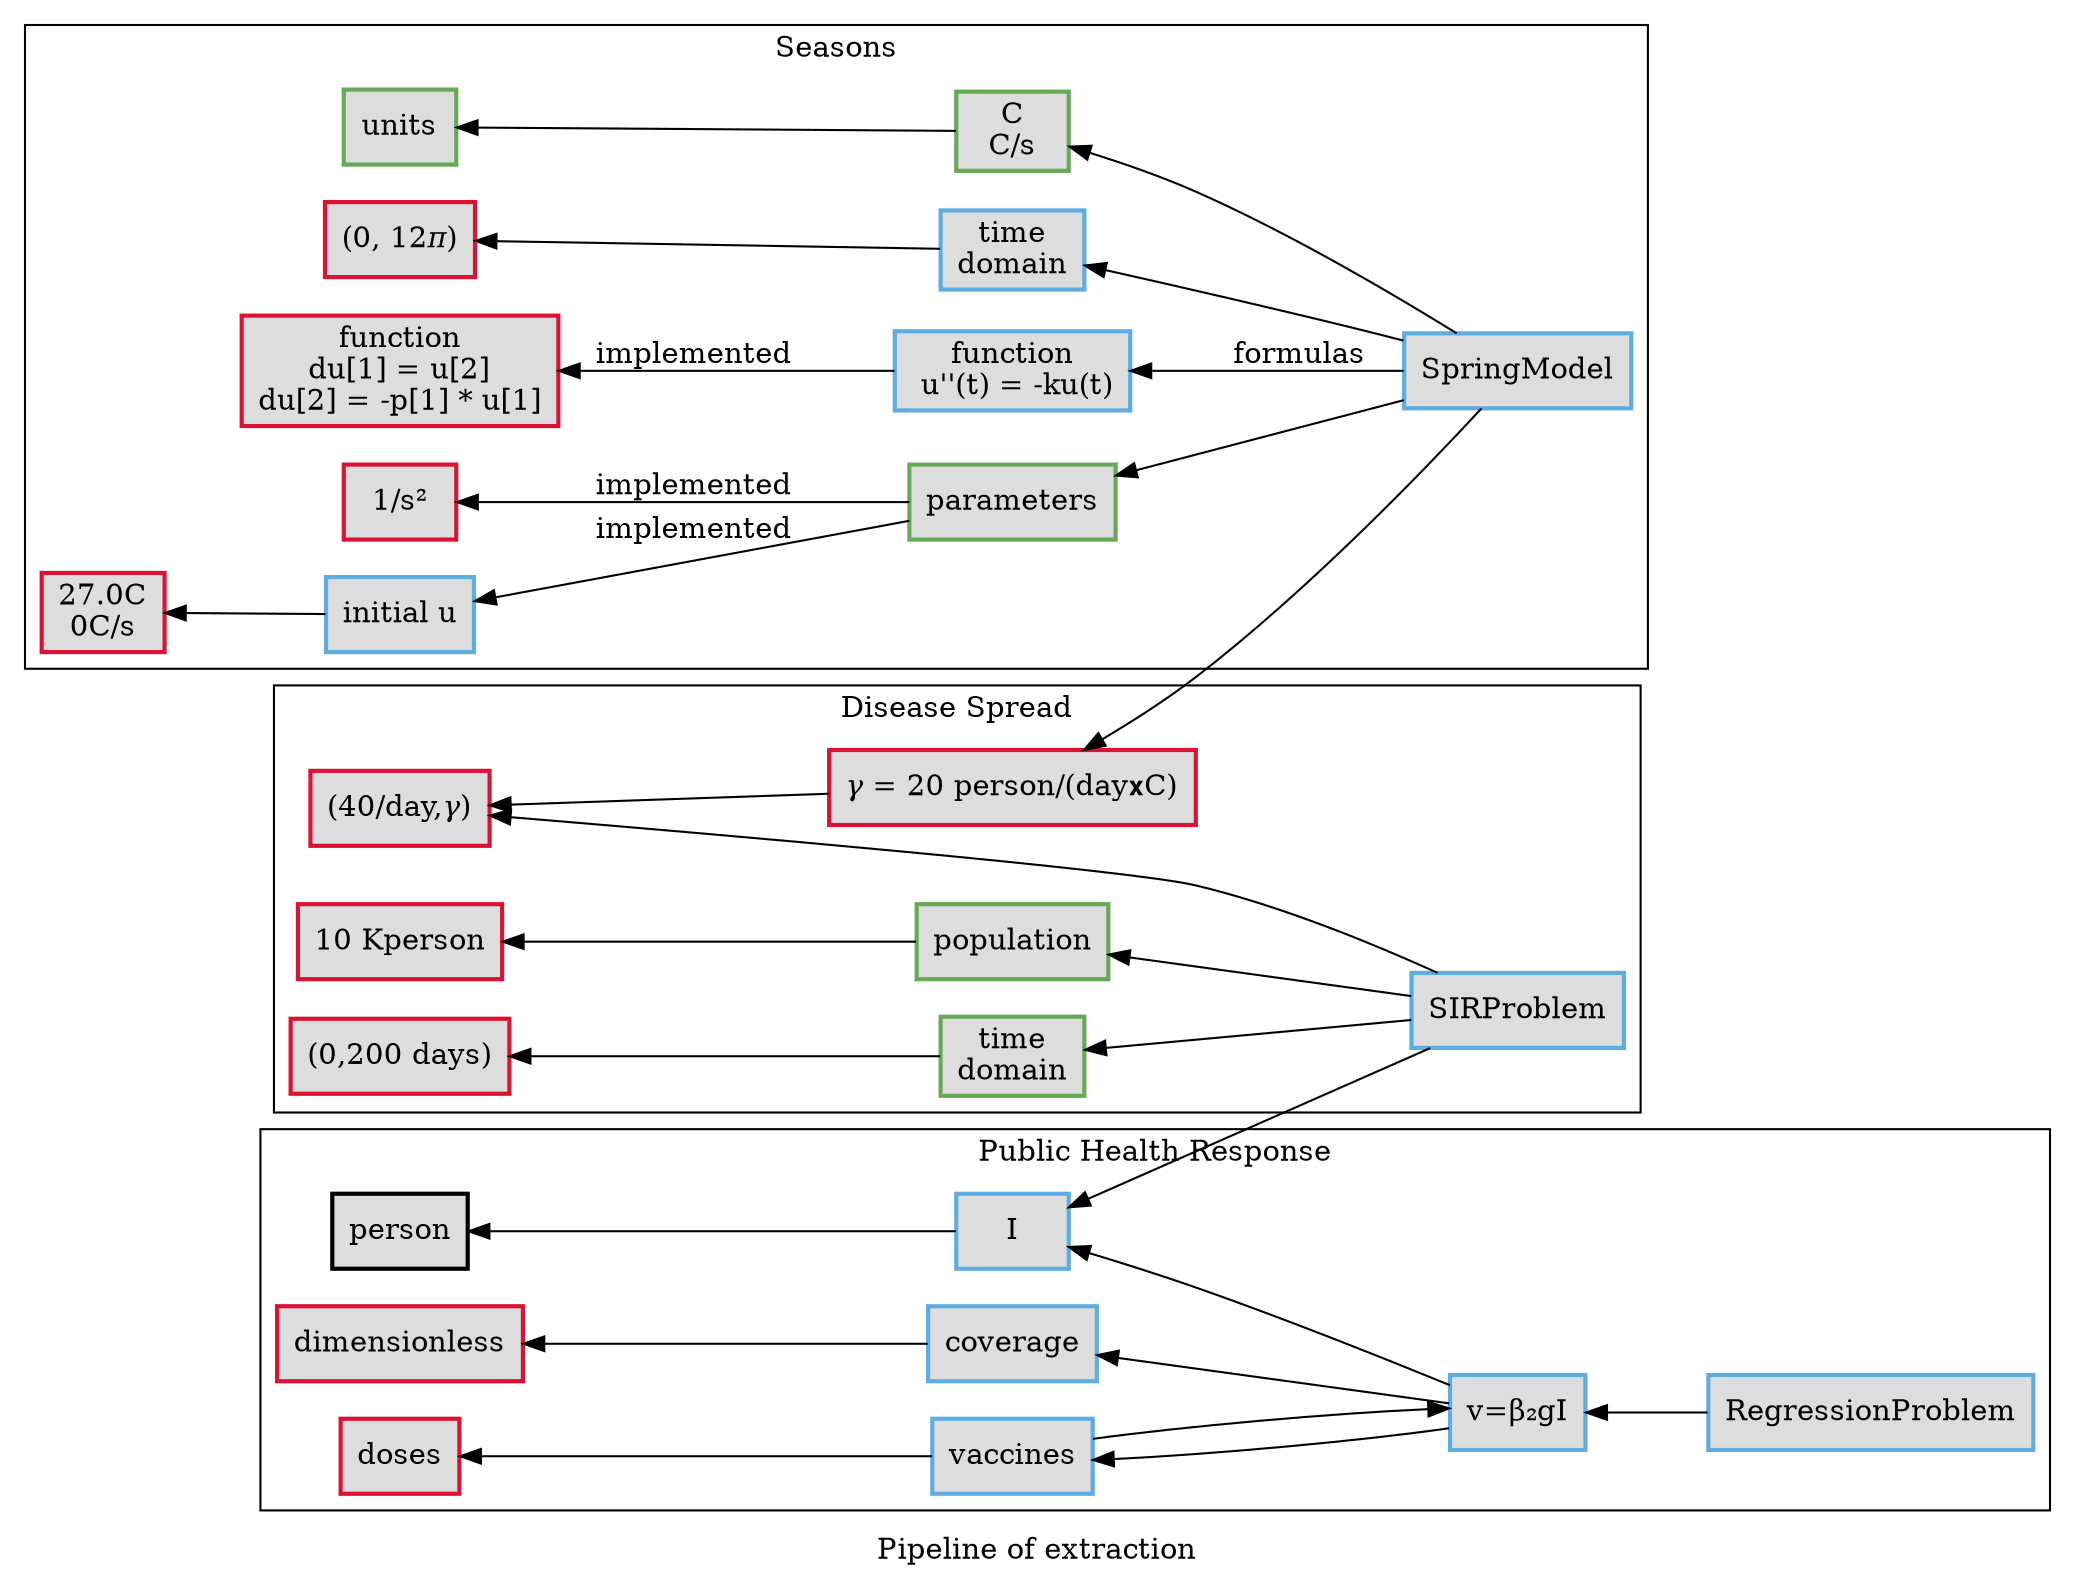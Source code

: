 digraph H {
  node[fillcolor="#dddddd", penwidth="2.0"]
	graph [bb="0,0,925.64,284",
		label="Pipeline of extraction",
		lheight=0.19,
		lp="462.82,11",
		lwidth=1.67,
		rankdir=RL
	];
	node [label="\N",
		style=filled, shape=rectangle
	];
	{
		i		 [color="#5DADE2",
			height=0.5,
			label="initial u",
			pos="285.5,228",
			width=0.75825];
		p		 [color="#66aa55",
			height=0.5,
			label=parameters,
			width=1.3582];
		f		 [color="#5DADE2",
			    height=0.5,
			    label="function\n u''(t) = -ku(t)",
			    width=1.195];
		fi		 [
			height=0.5,
			label="function\ndu[1] = u[2]\ndu[2] = -p[1] * u[1]",
			width=1.195,
      color="#dd1133"];
    ii [label="27.0C\n0C/s", color="#dd1133"]
    pi [label="1/s²", color="#dd1133"]
    a [label="SpringModel", color="#5DADE2"]
    t [label="time\ndomain", color="#5DADE2"]
    ti [label="(0, 12𝜋)", color="#dd1133"]
    u [label=units, color="#66aa55"]
    ui [label="C\nC/s", color="#66aa55"]
	}
	subgraph cluster_1 {
		graph [bb="8,94,342.4,276",
			label=Seasons,
			lheight=0.19,
			lp="175.2,265",
			lwidth=0.81
		];
		node [color="#5DADE2"];
    a -> p;
		a -> f		 [label=formulas];
		f -> fi		 [label=implemented,
			          lp="174.73,143"];
    p -> pi [label=implemented]
    p -> i [label=implemented]
    i -> ii
    a -> t -> ti
    a -> ui
    ui -> u
	}
	subgraph cluster_2 {
		graph [bb="363.4,30,636.02,240",
			constraint=false,
			label="Disease Spread",
			lheight=0.19,
			lwidth=1.23
		];
		sir			 [label="SIRProblem",color="#5DADE2"];
    sirpopi [label="10 Kperson", color="#dd1133"]
		sirti		 [label="(0,200 days)", color="#dd1133"];
		sirp		 [label="(40/day,𝛾)", color="#dd1133"];
		node [color="#5DADE2"];
		{
			graph [rank=same];
      gamma [label="𝛾 = 20 person/(day𝘅C)", color="#dd1133"]
		  sirt		 [label="time\ndomain",color="#66aa55"];
		  pop		 [label=population, color="#66aa55"];
		}
    sir -> pop
    pop -> sirpopi
    sir -> sirt
    sirt -> sirti
    sir -> sirp
    a -> gamma
    gamma->sirp
	}
	subgraph cluster_3 {
		graph [bb="657.02,83,917.64,171",
			label="Public Health Response",
			lheight=0.19,
			lp="787.33,160",
			lwidth=0.61
		];
    person
    z [label="doses", color="#dd1133"]
    gu [label="dimensionless", color="#dd1133"]
    regp [label="RegressionProblem",color="#5DADE2"]
		node [color="#5DADE2"];
    v [label="vaccines"]
    g [label="coverage"]
    s [label="I"]
    v -> r
    // c -> d
    v -> z
    // r [label="c = β₁v +β₂gI"]
    regp -> r
    r [label="v=β₂gI"]
    r -> v
    r -> g
    r -> s
    s -> person
    g -> gu
    sir -> s
	}
}
